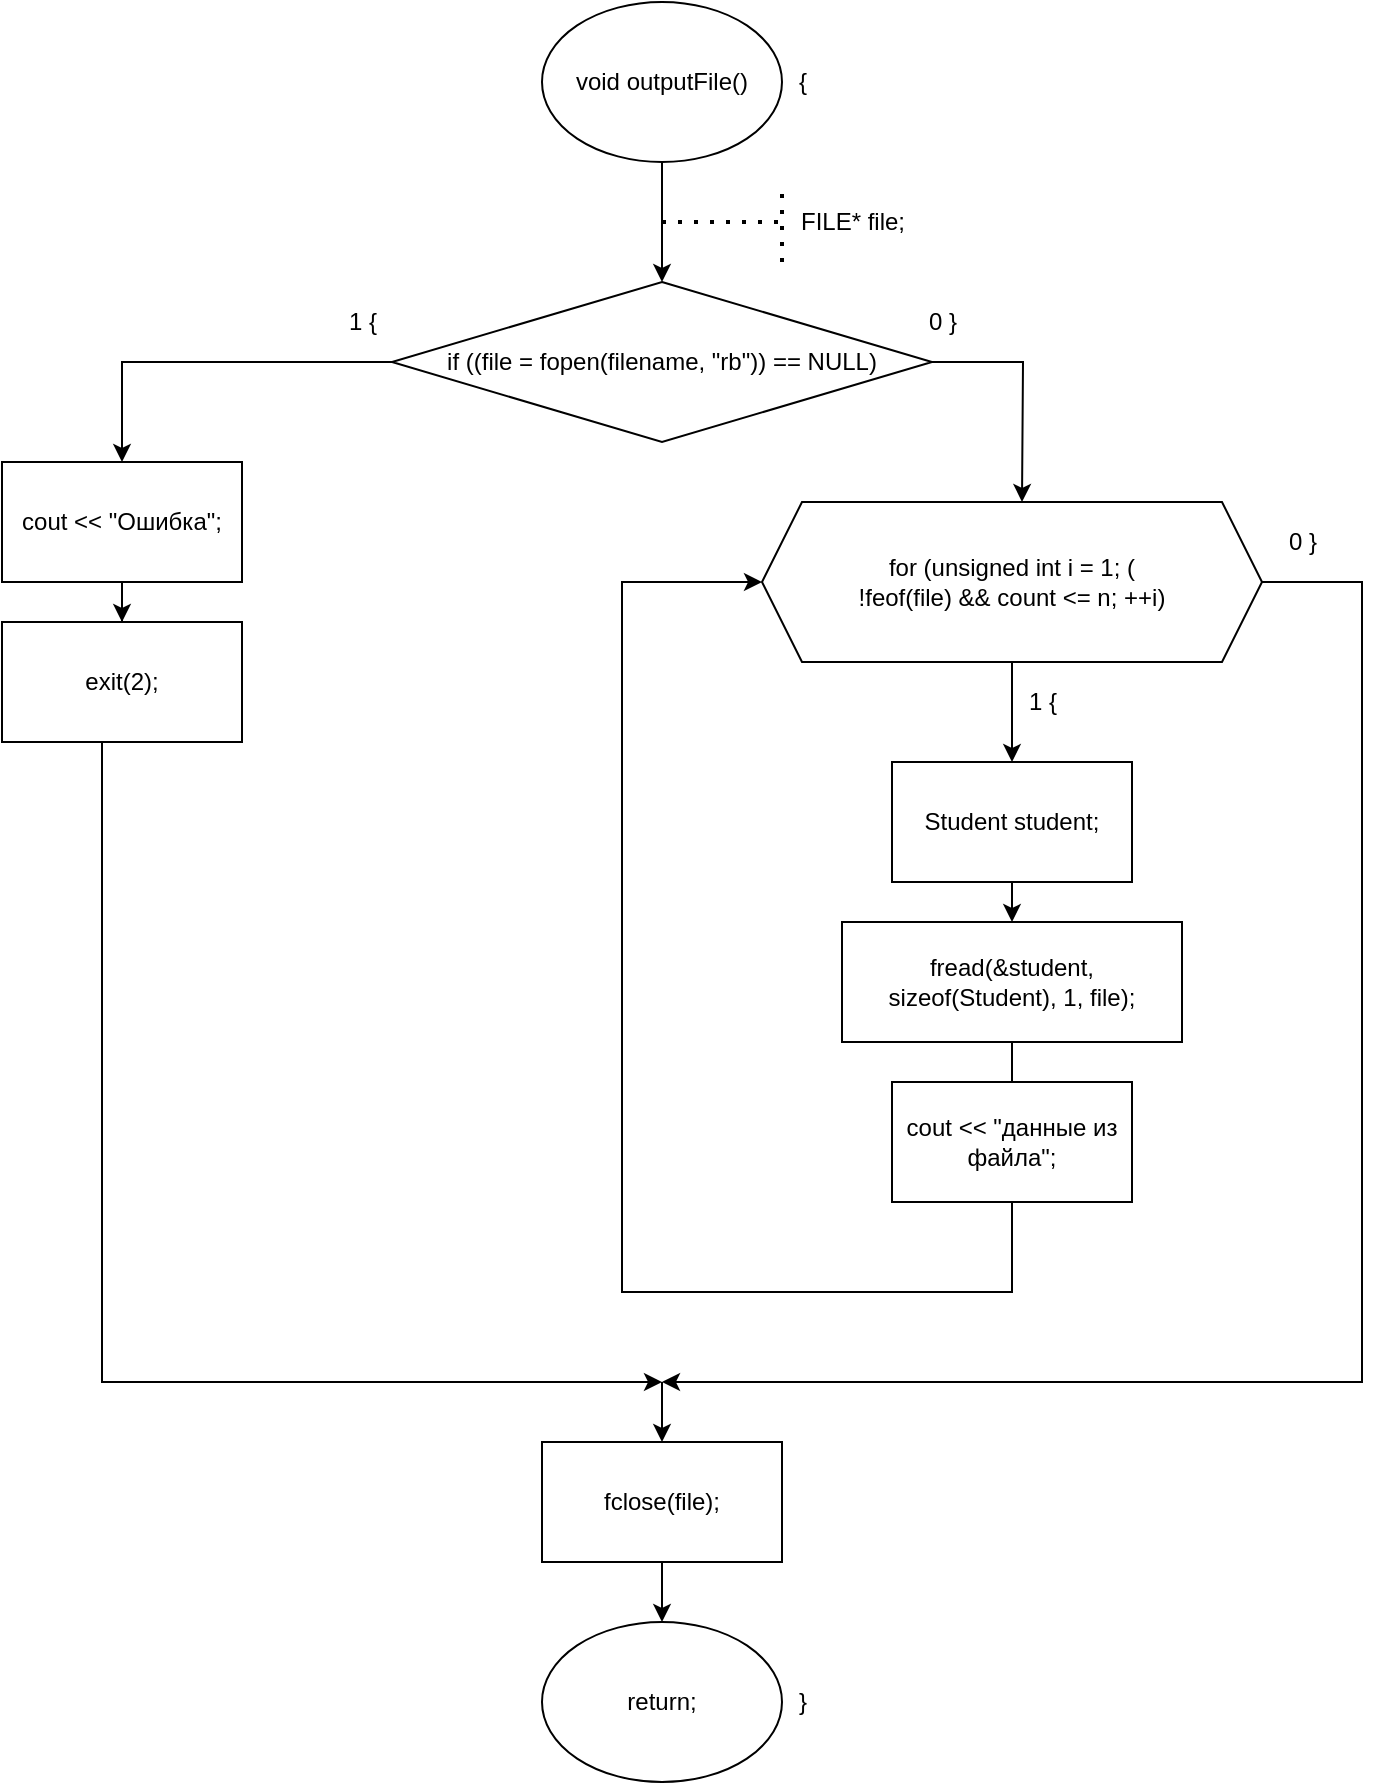 <mxfile version="13.9.9" type="device"><diagram id="BxHzhKWcKLfjGu99O7GW" name="Страница 1"><mxGraphModel dx="852" dy="504" grid="1" gridSize="10" guides="1" tooltips="1" connect="1" arrows="1" fold="1" page="1" pageScale="1" pageWidth="827" pageHeight="1169" math="0" shadow="0"><root><mxCell id="0"/><mxCell id="1" parent="0"/><mxCell id="OiupBg5VmB2qMpJ1PpzJ-1" style="edgeStyle=orthogonalEdgeStyle;rounded=0;orthogonalLoop=1;jettySize=auto;html=1;" edge="1" parent="1" source="OiupBg5VmB2qMpJ1PpzJ-2"><mxGeometry relative="1" as="geometry"><mxPoint x="400" y="170" as="targetPoint"/></mxGeometry></mxCell><mxCell id="OiupBg5VmB2qMpJ1PpzJ-2" value="void outputFile()" style="ellipse;whiteSpace=wrap;html=1;" vertex="1" parent="1"><mxGeometry x="340" y="30" width="120" height="80" as="geometry"/></mxCell><mxCell id="OiupBg5VmB2qMpJ1PpzJ-3" value="" style="endArrow=none;dashed=1;html=1;dashPattern=1 3;strokeWidth=2;" edge="1" parent="1"><mxGeometry width="50" height="50" relative="1" as="geometry"><mxPoint x="400" y="140" as="sourcePoint"/><mxPoint x="460" y="140" as="targetPoint"/></mxGeometry></mxCell><mxCell id="OiupBg5VmB2qMpJ1PpzJ-4" value="FILE* file;" style="text;html=1;align=center;verticalAlign=middle;resizable=0;points=[];autosize=1;" vertex="1" parent="1"><mxGeometry x="460" y="130" width="70" height="20" as="geometry"/></mxCell><mxCell id="OiupBg5VmB2qMpJ1PpzJ-5" value="" style="endArrow=none;dashed=1;html=1;dashPattern=1 3;strokeWidth=2;" edge="1" parent="1"><mxGeometry width="50" height="50" relative="1" as="geometry"><mxPoint x="460" y="160" as="sourcePoint"/><mxPoint x="460" y="120" as="targetPoint"/></mxGeometry></mxCell><mxCell id="OiupBg5VmB2qMpJ1PpzJ-6" style="edgeStyle=orthogonalEdgeStyle;rounded=0;orthogonalLoop=1;jettySize=auto;html=1;" edge="1" parent="1" source="OiupBg5VmB2qMpJ1PpzJ-8" target="OiupBg5VmB2qMpJ1PpzJ-10"><mxGeometry relative="1" as="geometry"><mxPoint x="240" y="280" as="targetPoint"/></mxGeometry></mxCell><mxCell id="OiupBg5VmB2qMpJ1PpzJ-7" style="edgeStyle=orthogonalEdgeStyle;rounded=0;orthogonalLoop=1;jettySize=auto;html=1;" edge="1" parent="1" source="OiupBg5VmB2qMpJ1PpzJ-8"><mxGeometry relative="1" as="geometry"><mxPoint x="580" y="280" as="targetPoint"/></mxGeometry></mxCell><mxCell id="OiupBg5VmB2qMpJ1PpzJ-8" value="if ((file = fopen(filename, &quot;rb&quot;)) == NULL)" style="rhombus;whiteSpace=wrap;html=1;" vertex="1" parent="1"><mxGeometry x="265" y="170" width="270" height="80" as="geometry"/></mxCell><mxCell id="OiupBg5VmB2qMpJ1PpzJ-9" value="" style="edgeStyle=orthogonalEdgeStyle;rounded=0;orthogonalLoop=1;jettySize=auto;html=1;" edge="1" parent="1" source="OiupBg5VmB2qMpJ1PpzJ-10" target="OiupBg5VmB2qMpJ1PpzJ-16"><mxGeometry relative="1" as="geometry"/></mxCell><mxCell id="OiupBg5VmB2qMpJ1PpzJ-10" value="cout &amp;lt;&amp;lt; &quot;Ошибка&quot;;" style="rounded=0;whiteSpace=wrap;html=1;" vertex="1" parent="1"><mxGeometry x="70" y="260" width="120" height="60" as="geometry"/></mxCell><mxCell id="OiupBg5VmB2qMpJ1PpzJ-11" value="1 {" style="text;html=1;align=center;verticalAlign=middle;resizable=0;points=[];autosize=1;" vertex="1" parent="1"><mxGeometry x="235" y="180" width="30" height="20" as="geometry"/></mxCell><mxCell id="OiupBg5VmB2qMpJ1PpzJ-12" style="edgeStyle=orthogonalEdgeStyle;rounded=0;orthogonalLoop=1;jettySize=auto;html=1;" edge="1" parent="1" source="OiupBg5VmB2qMpJ1PpzJ-14" target="OiupBg5VmB2qMpJ1PpzJ-19"><mxGeometry relative="1" as="geometry"><mxPoint x="575" y="410" as="targetPoint"/></mxGeometry></mxCell><mxCell id="OiupBg5VmB2qMpJ1PpzJ-13" style="edgeStyle=orthogonalEdgeStyle;rounded=0;orthogonalLoop=1;jettySize=auto;html=1;" edge="1" parent="1" source="OiupBg5VmB2qMpJ1PpzJ-14"><mxGeometry relative="1" as="geometry"><mxPoint x="400" y="720" as="targetPoint"/><Array as="points"><mxPoint x="750" y="320"/><mxPoint x="750" y="720"/><mxPoint x="470" y="720"/></Array></mxGeometry></mxCell><mxCell id="OiupBg5VmB2qMpJ1PpzJ-14" value="for (unsigned int i = 1; (&lt;br&gt;!feof(file) &amp;amp;&amp;amp; count &amp;lt;= n; ++i)" style="shape=hexagon;perimeter=hexagonPerimeter2;whiteSpace=wrap;html=1;fixedSize=1;" vertex="1" parent="1"><mxGeometry x="450" y="280" width="250" height="80" as="geometry"/></mxCell><mxCell id="OiupBg5VmB2qMpJ1PpzJ-15" style="edgeStyle=orthogonalEdgeStyle;rounded=0;orthogonalLoop=1;jettySize=auto;html=1;" edge="1" parent="1" source="OiupBg5VmB2qMpJ1PpzJ-16"><mxGeometry relative="1" as="geometry"><mxPoint x="400" y="720" as="targetPoint"/><Array as="points"><mxPoint x="120" y="720"/></Array></mxGeometry></mxCell><mxCell id="OiupBg5VmB2qMpJ1PpzJ-16" value="exit(2);" style="rounded=0;whiteSpace=wrap;html=1;" vertex="1" parent="1"><mxGeometry x="70" y="340" width="120" height="60" as="geometry"/></mxCell><mxCell id="OiupBg5VmB2qMpJ1PpzJ-17" value="1 {" style="text;html=1;align=center;verticalAlign=middle;resizable=0;points=[];autosize=1;" vertex="1" parent="1"><mxGeometry x="575" y="370" width="30" height="20" as="geometry"/></mxCell><mxCell id="OiupBg5VmB2qMpJ1PpzJ-18" style="edgeStyle=orthogonalEdgeStyle;rounded=0;orthogonalLoop=1;jettySize=auto;html=1;" edge="1" parent="1" source="OiupBg5VmB2qMpJ1PpzJ-19"><mxGeometry relative="1" as="geometry"><mxPoint x="575" y="490" as="targetPoint"/></mxGeometry></mxCell><mxCell id="OiupBg5VmB2qMpJ1PpzJ-19" value="Student student;" style="rounded=0;whiteSpace=wrap;html=1;" vertex="1" parent="1"><mxGeometry x="515" y="410" width="120" height="60" as="geometry"/></mxCell><mxCell id="OiupBg5VmB2qMpJ1PpzJ-22" style="edgeStyle=orthogonalEdgeStyle;rounded=0;orthogonalLoop=1;jettySize=auto;html=1;entryX=0;entryY=0.5;entryDx=0;entryDy=0;" edge="1" parent="1" source="OiupBg5VmB2qMpJ1PpzJ-23" target="OiupBg5VmB2qMpJ1PpzJ-14"><mxGeometry relative="1" as="geometry"><mxPoint x="400" y="310" as="targetPoint"/><Array as="points"><mxPoint x="575" y="675"/><mxPoint x="380" y="675"/><mxPoint x="380" y="320"/></Array></mxGeometry></mxCell><mxCell id="OiupBg5VmB2qMpJ1PpzJ-23" value="fread(&amp;amp;student, sizeof(Student), 1, file);" style="rounded=0;whiteSpace=wrap;html=1;" vertex="1" parent="1"><mxGeometry x="490" y="490" width="170" height="60" as="geometry"/></mxCell><mxCell id="OiupBg5VmB2qMpJ1PpzJ-24" value="0 }" style="text;html=1;align=center;verticalAlign=middle;resizable=0;points=[];autosize=1;" vertex="1" parent="1"><mxGeometry x="705" y="290" width="30" height="20" as="geometry"/></mxCell><mxCell id="OiupBg5VmB2qMpJ1PpzJ-25" value="0 }" style="text;html=1;align=center;verticalAlign=middle;resizable=0;points=[];autosize=1;" vertex="1" parent="1"><mxGeometry x="525" y="180" width="30" height="20" as="geometry"/></mxCell><mxCell id="OiupBg5VmB2qMpJ1PpzJ-26" value="" style="endArrow=classic;html=1;" edge="1" parent="1" target="OiupBg5VmB2qMpJ1PpzJ-28"><mxGeometry width="50" height="50" relative="1" as="geometry"><mxPoint x="400" y="720" as="sourcePoint"/><mxPoint x="400" y="760" as="targetPoint"/></mxGeometry></mxCell><mxCell id="OiupBg5VmB2qMpJ1PpzJ-27" style="edgeStyle=orthogonalEdgeStyle;rounded=0;orthogonalLoop=1;jettySize=auto;html=1;" edge="1" parent="1" source="OiupBg5VmB2qMpJ1PpzJ-28" target="OiupBg5VmB2qMpJ1PpzJ-29"><mxGeometry relative="1" as="geometry"><mxPoint x="400" y="830" as="targetPoint"/></mxGeometry></mxCell><mxCell id="OiupBg5VmB2qMpJ1PpzJ-28" value="fclose(file);" style="rounded=0;whiteSpace=wrap;html=1;" vertex="1" parent="1"><mxGeometry x="340" y="750" width="120" height="60" as="geometry"/></mxCell><mxCell id="OiupBg5VmB2qMpJ1PpzJ-29" value="return;" style="ellipse;whiteSpace=wrap;html=1;" vertex="1" parent="1"><mxGeometry x="340" y="840" width="120" height="80" as="geometry"/></mxCell><mxCell id="OiupBg5VmB2qMpJ1PpzJ-30" value="}" style="text;html=1;align=center;verticalAlign=middle;resizable=0;points=[];autosize=1;" vertex="1" parent="1"><mxGeometry x="460" y="870" width="20" height="20" as="geometry"/></mxCell><mxCell id="OiupBg5VmB2qMpJ1PpzJ-31" value="{" style="text;html=1;align=center;verticalAlign=middle;resizable=0;points=[];autosize=1;" vertex="1" parent="1"><mxGeometry x="460" y="60" width="20" height="20" as="geometry"/></mxCell><mxCell id="OiupBg5VmB2qMpJ1PpzJ-33" value="cout &amp;lt;&amp;lt; &quot;данные из файла&quot;;" style="rounded=0;whiteSpace=wrap;html=1;" vertex="1" parent="1"><mxGeometry x="515" y="570" width="120" height="60" as="geometry"/></mxCell></root></mxGraphModel></diagram></mxfile>